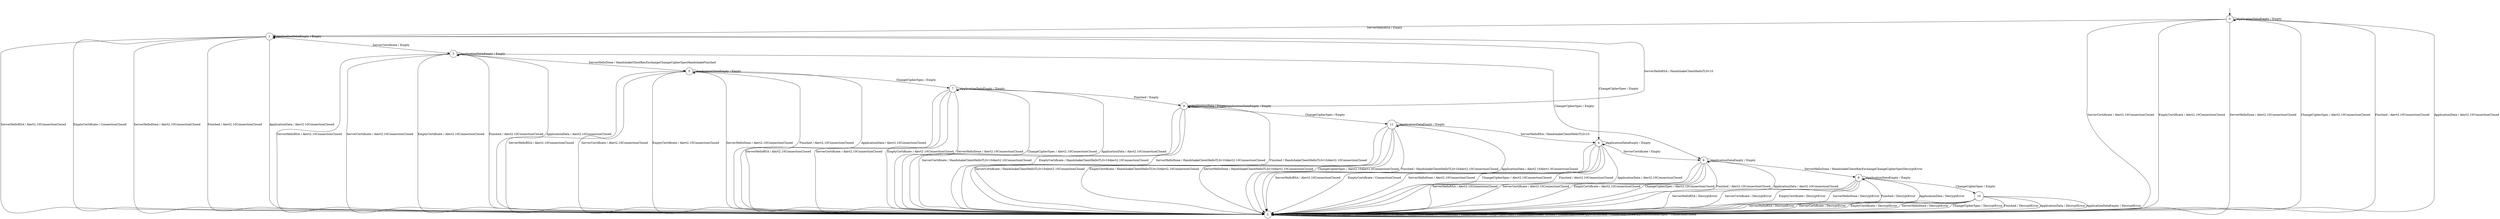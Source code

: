 digraph g {
__start0 [label="" shape="none"];

	s0 [shape="circle" label="0"];
	s1 [shape="circle" label="1"];
	s2 [shape="circle" label="2"];
	s3 [shape="circle" label="3"];
	s4 [shape="circle" label="4"];
	s5 [shape="circle" label="5"];
	s6 [shape="circle" label="6"];
	s7 [shape="circle" label="7"];
	s8 [shape="circle" label="8"];
	s9 [shape="circle" label="9"];
	s10 [shape="circle" label="10"];
	s11 [shape="circle" label="11"];
	s0 -> s1 [label="ServerHelloRSA / Empty"];
	s0 -> s2 [label="ServerCertificate / Alert2.10ConnectionClosed"];
	s0 -> s2 [label="EmptyCertificate / Alert2.10ConnectionClosed"];
	s0 -> s2 [label="ServerHelloDone / Alert2.10ConnectionClosed"];
	s0 -> s2 [label="ChangeCipherSpec / Alert2.10ConnectionClosed"];
	s0 -> s2 [label="Finished / Alert2.10ConnectionClosed"];
	s0 -> s2 [label="ApplicationData / Alert2.10ConnectionClosed"];
	s0 -> s0 [label="ApplicationDataEmpty / Empty"];
	s1 -> s2 [label="ServerHelloRSA / Alert2.10ConnectionClosed"];
	s1 -> s3 [label="ServerCertificate / Empty"];
	s1 -> s2 [label="EmptyCertificate / ConnectionClosed"];
	s1 -> s2 [label="ServerHelloDone / Alert2.10ConnectionClosed"];
	s1 -> s4 [label="ChangeCipherSpec / Empty"];
	s1 -> s2 [label="Finished / Alert2.10ConnectionClosed"];
	s1 -> s2 [label="ApplicationData / Alert2.10ConnectionClosed"];
	s1 -> s1 [label="ApplicationDataEmpty / Empty"];
	s2 -> s2 [label="ServerHelloRSA / ConnectionClosed"];
	s2 -> s2 [label="ServerCertificate / ConnectionClosed"];
	s2 -> s2 [label="EmptyCertificate / ConnectionClosed"];
	s2 -> s2 [label="ServerHelloDone / ConnectionClosed"];
	s2 -> s2 [label="ChangeCipherSpec / ConnectionClosed"];
	s2 -> s2 [label="Finished / ConnectionClosed"];
	s2 -> s2 [label="ApplicationData / ConnectionClosed"];
	s2 -> s2 [label="ApplicationDataEmpty / ConnectionClosed"];
	s3 -> s2 [label="ServerHelloRSA / Alert2.10ConnectionClosed"];
	s3 -> s2 [label="ServerCertificate / Alert2.10ConnectionClosed"];
	s3 -> s2 [label="EmptyCertificate / Alert2.10ConnectionClosed"];
	s3 -> s5 [label="ServerHelloDone / HandshakeClientKeyExchangeChangeCipherSpecHandshakeFinished"];
	s3 -> s6 [label="ChangeCipherSpec / Empty"];
	s3 -> s2 [label="Finished / Alert2.10ConnectionClosed"];
	s3 -> s2 [label="ApplicationData / Alert2.10ConnectionClosed"];
	s3 -> s3 [label="ApplicationDataEmpty / Empty"];
	s4 -> s2 [label="ServerHelloRSA / Alert2.10ConnectionClosed"];
	s4 -> s6 [label="ServerCertificate / Empty"];
	s4 -> s2 [label="EmptyCertificate / ConnectionClosed"];
	s4 -> s2 [label="ServerHelloDone / Alert2.10ConnectionClosed"];
	s4 -> s2 [label="ChangeCipherSpec / Alert2.10ConnectionClosed"];
	s4 -> s2 [label="Finished / Alert2.10ConnectionClosed"];
	s4 -> s2 [label="ApplicationData / Alert2.10ConnectionClosed"];
	s4 -> s4 [label="ApplicationDataEmpty / Empty"];
	s5 -> s2 [label="ServerHelloRSA / Alert2.10ConnectionClosed"];
	s5 -> s2 [label="ServerCertificate / Alert2.10ConnectionClosed"];
	s5 -> s2 [label="EmptyCertificate / Alert2.10ConnectionClosed"];
	s5 -> s2 [label="ServerHelloDone / Alert2.10ConnectionClosed"];
	s5 -> s7 [label="ChangeCipherSpec / Empty"];
	s5 -> s2 [label="Finished / Alert2.10ConnectionClosed"];
	s5 -> s2 [label="ApplicationData / Alert2.10ConnectionClosed"];
	s5 -> s5 [label="ApplicationDataEmpty / Empty"];
	s6 -> s2 [label="ServerHelloRSA / Alert2.10ConnectionClosed"];
	s6 -> s2 [label="ServerCertificate / Alert2.10ConnectionClosed"];
	s6 -> s2 [label="EmptyCertificate / Alert2.10ConnectionClosed"];
	s6 -> s8 [label="ServerHelloDone / HandshakeClientKeyExchangeChangeCipherSpecDecryptError"];
	s6 -> s2 [label="ChangeCipherSpec / Alert2.10ConnectionClosed"];
	s6 -> s2 [label="Finished / Alert2.10ConnectionClosed"];
	s6 -> s2 [label="ApplicationData / Alert2.10ConnectionClosed"];
	s6 -> s6 [label="ApplicationDataEmpty / Empty"];
	s7 -> s2 [label="ServerHelloRSA / Alert2.10ConnectionClosed"];
	s7 -> s2 [label="ServerCertificate / Alert2.10ConnectionClosed"];
	s7 -> s2 [label="EmptyCertificate / Alert2.10ConnectionClosed"];
	s7 -> s2 [label="ServerHelloDone / Alert2.10ConnectionClosed"];
	s7 -> s2 [label="ChangeCipherSpec / Alert2.10ConnectionClosed"];
	s7 -> s9 [label="Finished / Empty"];
	s7 -> s2 [label="ApplicationData / Alert2.10ConnectionClosed"];
	s7 -> s7 [label="ApplicationDataEmpty / Empty"];
	s8 -> s2 [label="ServerHelloRSA / DecryptError"];
	s8 -> s2 [label="ServerCertificate / DecryptError"];
	s8 -> s2 [label="EmptyCertificate / DecryptError"];
	s8 -> s2 [label="ServerHelloDone / DecryptError"];
	s8 -> s10 [label="ChangeCipherSpec / Empty"];
	s8 -> s2 [label="Finished / DecryptError"];
	s8 -> s2 [label="ApplicationData / DecryptError"];
	s8 -> s8 [label="ApplicationDataEmpty / Empty"];
	s9 -> s1 [label="ServerHelloRSA / HandshakeClientHelloTLSv10"];
	s9 -> s2 [label="ServerCertificate / HandshakeClientHelloTLSv10Alert2.10ConnectionClosed"];
	s9 -> s2 [label="EmptyCertificate / HandshakeClientHelloTLSv10Alert2.10ConnectionClosed"];
	s9 -> s2 [label="ServerHelloDone / HandshakeClientHelloTLSv10Alert2.10ConnectionClosed"];
	s9 -> s11 [label="ChangeCipherSpec / Empty"];
	s9 -> s2 [label="Finished / HandshakeClientHelloTLSv10Alert2.10ConnectionClosed"];
	s9 -> s9 [label="ApplicationData / Empty"];
	s9 -> s9 [label="ApplicationDataEmpty / Empty"];
	s10 -> s2 [label="ServerHelloRSA / DecryptError"];
	s10 -> s2 [label="ServerCertificate / DecryptError"];
	s10 -> s2 [label="EmptyCertificate / DecryptError"];
	s10 -> s2 [label="ServerHelloDone / DecryptError"];
	s10 -> s2 [label="ChangeCipherSpec / DecryptError"];
	s10 -> s2 [label="Finished / DecryptError"];
	s10 -> s2 [label="ApplicationData / DecryptError"];
	s10 -> s2 [label="ApplicationDataEmpty / DecryptError"];
	s11 -> s4 [label="ServerHelloRSA / HandshakeClientHelloTLSv10"];
	s11 -> s2 [label="ServerCertificate / HandshakeClientHelloTLSv10Alert2.10ConnectionClosed"];
	s11 -> s2 [label="EmptyCertificate / HandshakeClientHelloTLSv10Alert2.10ConnectionClosed"];
	s11 -> s2 [label="ServerHelloDone / HandshakeClientHelloTLSv10Alert2.10ConnectionClosed"];
	s11 -> s2 [label="ChangeCipherSpec / Alert2.10Alert1.0ConnectionClosed"];
	s11 -> s2 [label="Finished / HandshakeClientHelloTLSv10Alert2.10ConnectionClosed"];
	s11 -> s2 [label="ApplicationData / Alert2.10Alert1.0ConnectionClosed"];
	s11 -> s11 [label="ApplicationDataEmpty / Empty"];

__start0 -> s0;
}
